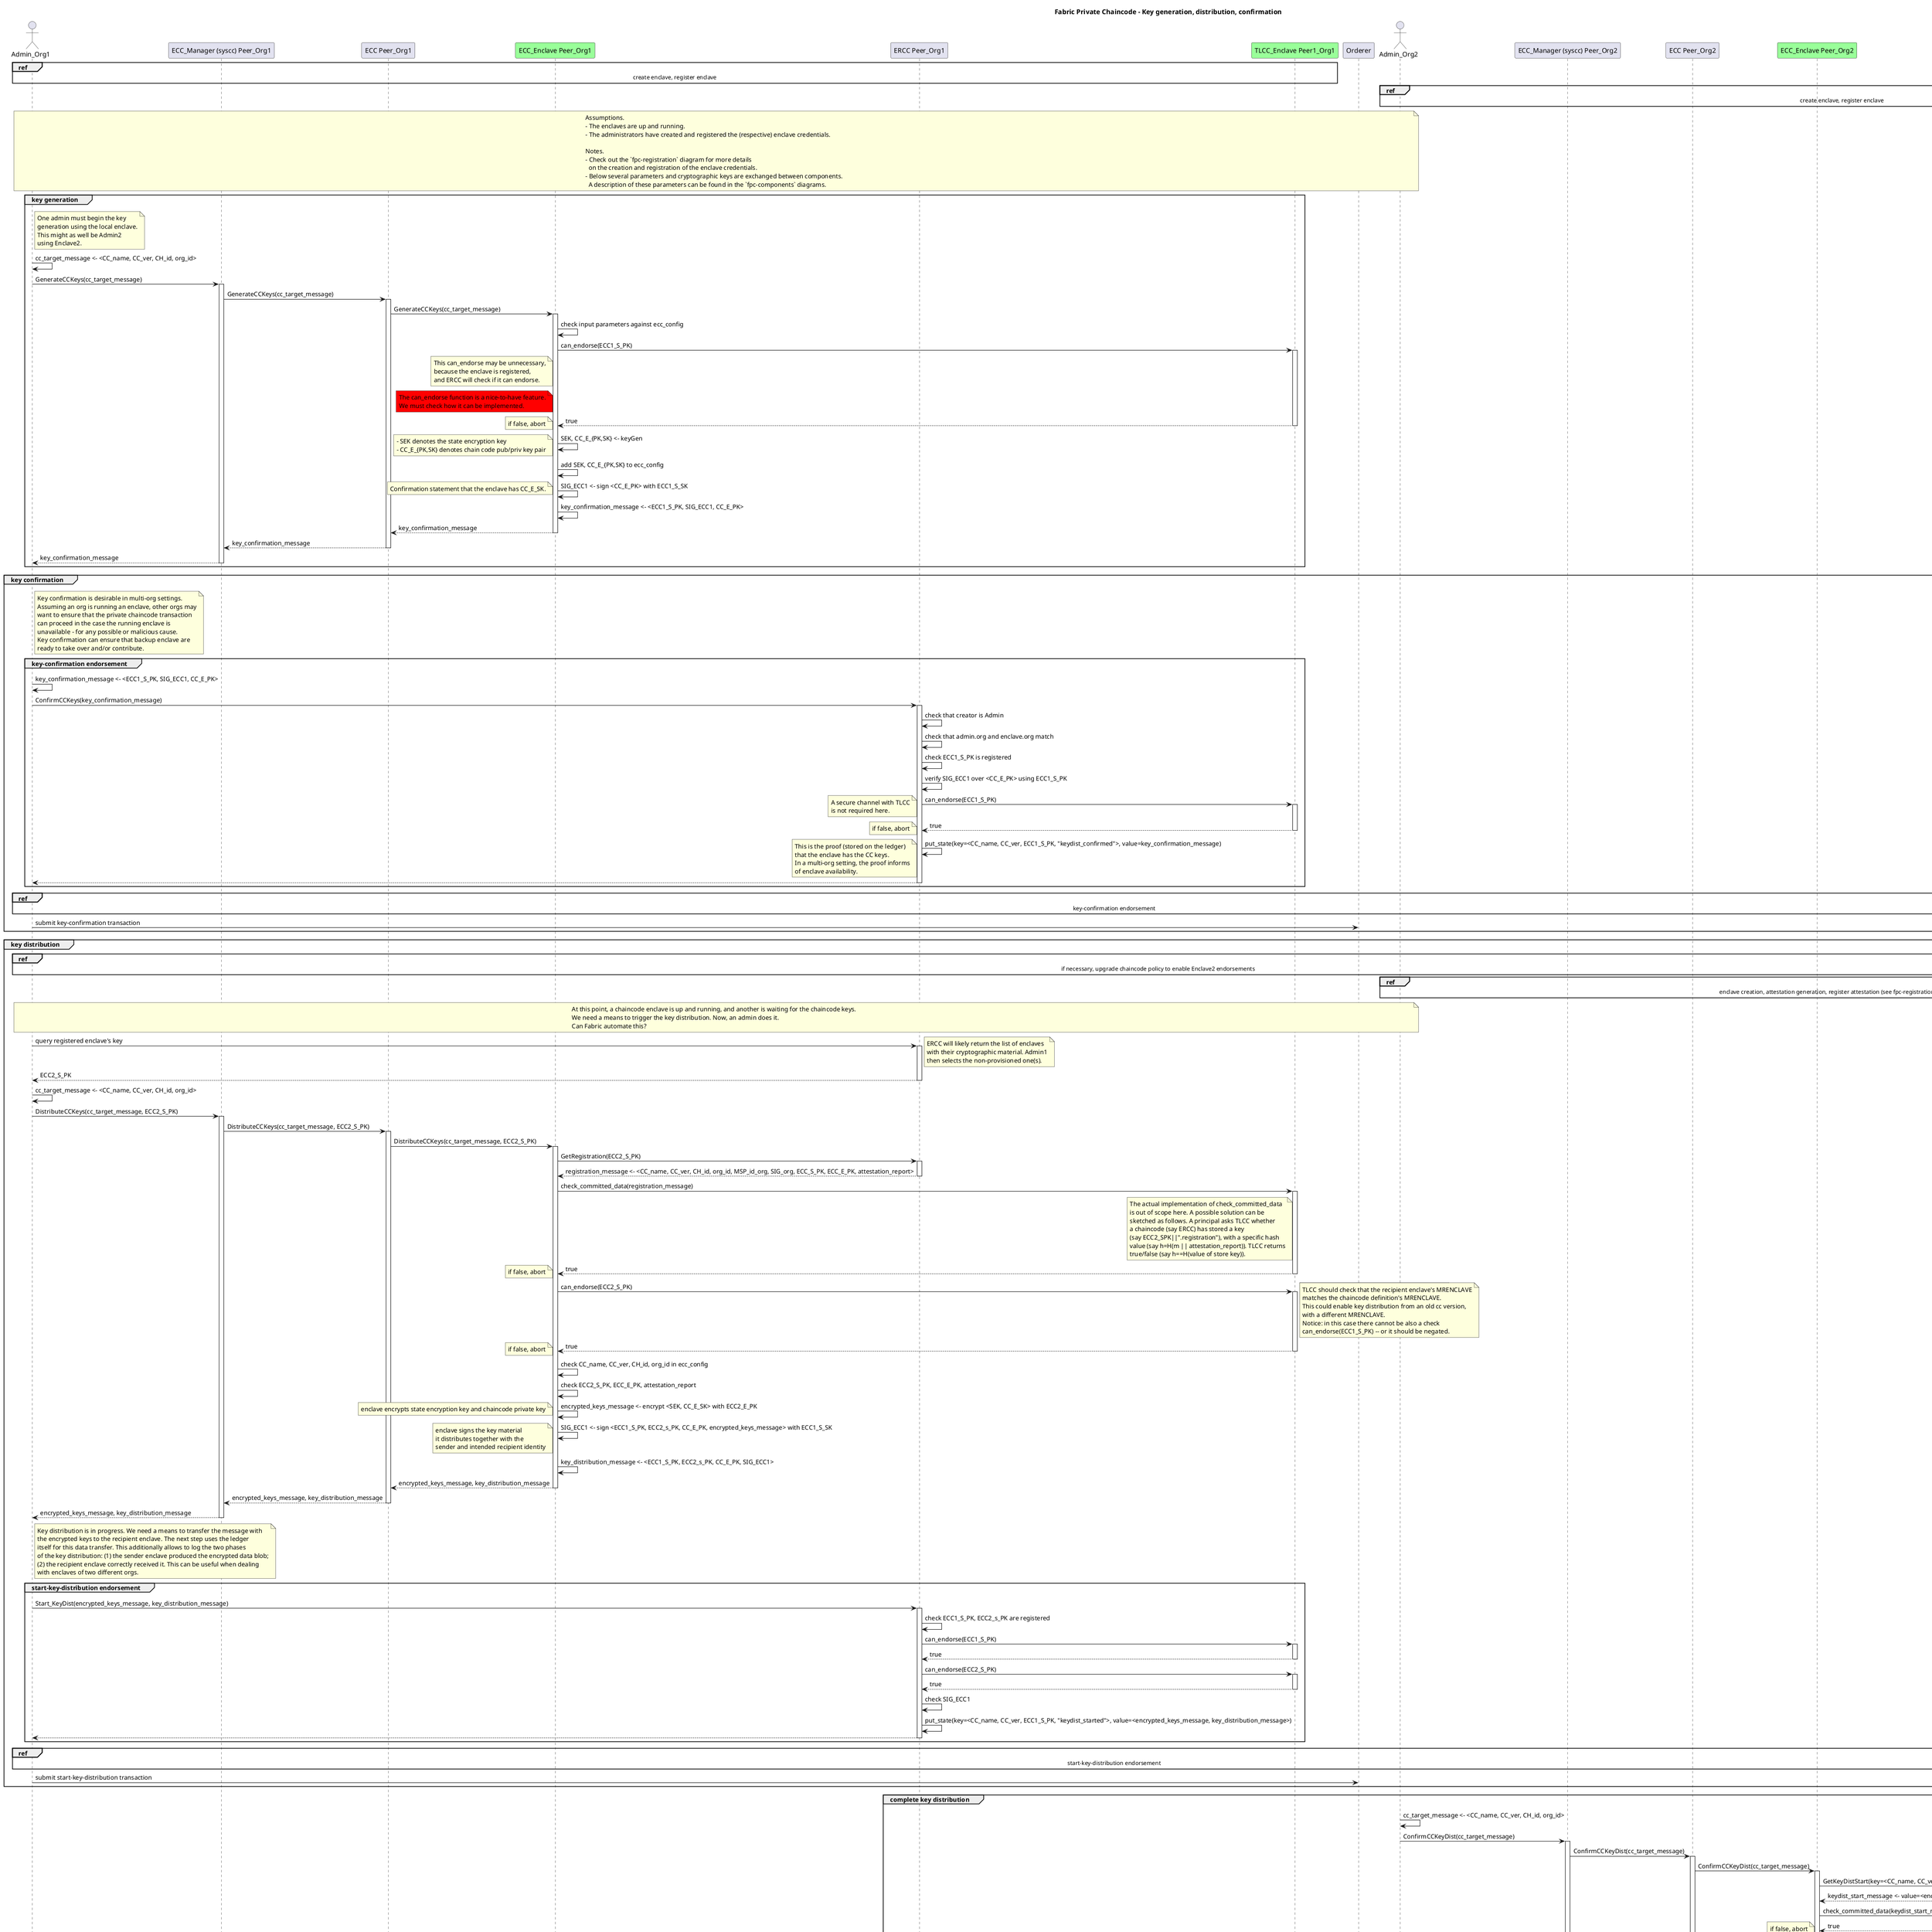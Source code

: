 /'
    Copyright 2020 Intel Corporation
    Copyright IBM Corp. All Rights Reserved.

    SPDX-License-Identifier: Apache-2.0
'/

@startuml

!pragma teoz true

hide footbox
title Foot Box removed

title Fabric Private Chaincode - Key generation, distribution, confirmation 

actor       "Admin_Org1" as Admin1
participant "ECC_Manager (syscc) Peer_Org1" as ECC_Manager1
participant "ECC Peer_Org1" as ECC1
participant "ECC_Enclave Peer_Org1" as Enclave1 #99FF99
participant "ERCC Peer_Org1" as ERCC1
participant "TLCC_Enclave Peer1_Org1" as TLCC_Enclave1 #99FF99

participant Orderer as Orderer

actor	    "Admin_Org2" as Admin2
participant "ECC_Manager (syscc) Peer_Org2" as ECC_Manager2
participant "ECC Peer_Org2" as ECC2
participant "ECC_Enclave Peer_Org2" as Enclave2 #99FF99
participant "ERCC Peer_Org2" as ERCC2
participant "TLCC_Enclave Peer_Org1" as TLCC_Enclave2 #99FF99

ref over Admin1, ECC_Manager1, ECC1, Enclave1, ERCC1, TLCC_Enclave1
    create enclave, register enclave
end ref
ref over Admin2, ECC_Manager2, ECC2, Enclave2, ERCC2, TLCC_Enclave2
    create enclave, register enclave
end ref

note over Admin1, Admin2
    Assumptions.
    - The enclaves are up and running.
    - The administrators have created and registered the (respective) enclave credentials.

    Notes.
    - Check out the `fpc-registration` diagram for more details
      on the creation and registration of the enclave credentials.
    - Below several parameters and cryptographic keys are exchanged between components.
      A description of these parameters can be found in the `fpc-components` diagrams.
end note

group key generation

  note right Admin1
    One admin must begin the key
    generation using the local enclave.
    This might as well be Admin2
    using Enclave2.
  end note
  Admin1        -> Admin1       :   cc_target_message <- <CC_name, CC_ver, CH_id, org_id>
  Admin1        -> ECC_Manager1 ++: GenerateCCKeys(cc_target_message)

  ECC_Manager1  -> ECC1         ++: GenerateCCKeys(cc_target_message)
  ECC1          -> Enclave1     ++: GenerateCCKeys(cc_target_message)
  Enclave1      -> Enclave1     :   check input parameters against ecc_config 
  Enclave1      -> TLCC_Enclave1++: can_endorse(ECC1_S_PK)
    note left of Enclave1
        This can_endorse may be unnecessary,
        because the enclave is registered,
        and ERCC will check if it can endorse.
    end note
    note left of Enclave1 #ff0000
        The can_endorse function is a nice-to-have feature.
        We must check how it can be implemented.
    end note

  return true
    note left
        if false, abort
    end note

  Enclave1      -> Enclave1     :   SEK, CC_E_{PK,SK} <- keyGen
    note left
        - SEK denotes the state encryption key
        - CC_E_{PK,SK} denotes chain code pub/priv key pair
    end note
  Enclave1      -> Enclave1     :   add SEK, CC_E_{PK,SK} to ecc_config
  Enclave1      -> Enclave1     : SIG_ECC1 <- sign <CC_E_PK> with ECC1_S_SK
    note left
        Confirmation statement that the enclave has CC_E_SK.
    end note

  Enclave1      -> Enclave1     :   key_confirmation_message <- <ECC1_S_PK, SIG_ECC1, CC_E_PK>

  return key_confirmation_message /'ECC1 -> Enclave1'/
  return key_confirmation_message /'ECC_Manager1 -> ECC1'/

  return key_confirmation_message /'Admin1 -> ECC_Manager1'/

end group

group key confirmation

  note right of Admin1
    Key confirmation is desirable in multi-org settings.
    Assuming an org is running an enclave, other orgs may
    want to ensure that the private chaincode transaction
    can proceed in the case the running enclave is
    unavailable - for any possible or malicious cause.
    Key confirmation can ensure that backup enclave are
    ready to take over and/or contribute.
  end note
  group key-confirmation endorsement
    Admin1  -> Admin1       :   key_confirmation_message <- <ECC1_S_PK, SIG_ECC1, CC_E_PK>
    Admin1  -> ERCC1        ++: ConfirmCCKeys(key_confirmation_message)
    ERCC1   -> ERCC1        :   check that creator is Admin
    ERCC1   -> ERCC1        :   check that admin.org and enclave.org match
    ERCC1   -> ERCC1        :   check ECC1_S_PK is registered
    ERCC1   -> ERCC1        :   verify SIG_ECC1 over <CC_E_PK> using ECC1_S_PK
    ERCC1   -> TLCC_Enclave1++: can_endorse(ECC1_S_PK)
        note left
            A secure channel with TLCC
            is not required here.
        end note
    return true
    note left
        if false, abort
    end note
    ERCC1   -> ERCC1    :   put_state(key=<CC_name, CC_ver, ECC1_S_PK, "keydist_confirmed">, value=key_confirmation_message)
        note left
            This is the proof (stored on the ledger)
            that the enclave has the CC keys.
            In a multi-org setting, the proof informs
            of enclave availability.
        end note

    return /'Admin1 -> ERCC1'/

  end group

  ref over Admin1, ERCC2
    key-confirmation endorsement
  end ref

  Admin1 -> Orderer: submit key-confirmation transaction

end group


group key distribution
  ref over Admin1, TLCC_Enclave1, Admin2, TLCC_Enclave2
    if necessary, upgrade chaincode policy to enable Enclave2 endorsements
  end ref 
  
  ref over Admin2, ECC_Manager2, ECC2, Enclave2, ERCC2, TLCC_Enclave2
    enclave creation, attestation generation, register attestation (see fpc-registration-new.puml)
  end ref

  note over Admin1, Admin2
    At this point, a chaincode enclave is up and running, and another is waiting for the chaincode keys.
    We need a means to trigger the key distribution. Now, an admin does it.
    Can Fabric automate this?
  end note

  Admin1        -> ERCC1            ++: query registered enclave's key
    note right
        ERCC will likely return the list of enclaves
        with their cryptographic material. Admin1
        then selects the non-provisioned one(s).
    end note
  return ECC2_S_PK /'Admin1 -> ERCC1'/

  Admin1        -> Admin1           :   cc_target_message <- <CC_name, CC_ver, CH_id, org_id>
  Admin1        -> ECC_Manager1     ++: DistributeCCKeys(cc_target_message, ECC2_S_PK)
  ECC_Manager1  -> ECC1             ++: DistributeCCKeys(cc_target_message, ECC2_S_PK)
  ECC1          -> Enclave1         ++: DistributeCCKeys(cc_target_message, ECC2_S_PK)
  Enclave1      -> ERCC1            ++: GetRegistration(ECC2_S_PK)
  return registration_message <- <CC_name, CC_ver, CH_id, org_id, MSP_id_org, SIG_org, ECC_S_PK, ECC_E_PK, attestation_report> /'Enclave1 -> ERCC1'/
  Enclave1      -> TLCC_Enclave1    ++: check_committed_data(registration_message)
  note left of TLCC_Enclave1
    The actual implementation of check_committed_data
    is out of scope here. A possible solution can be
    sketched as follows. A principal asks TLCC whether
    a chaincode (say ERCC) has stored a key
    (say ECC2_SPK||".registration"), with a specific hash
    value (say h=H(m || attestation_report)). TLCC returns
    true/false (say h==H(value of store key)).
  end note
  return true /'Enclave1 -> TLCC_Enclave1'/
    note left
        if false, abort
    end note
  Enclave1      -> TLCC_Enclave1    ++: can_endorse(ECC2_S_PK)
    note right
        TLCC checks the endorsement policy to determine
        if the recipient enclave is an eligible endorser.
    end note
    note right
        TLCC should check that the recipient enclave's MRENCLAVE
        matches the chaincode definition's MRENCLAVE.
        This could enable key distribution from an old cc version,
        with a different MRENCLAVE.
        Notice: in this case there cannot be also a check
        can_endorse(ECC1_S_PK) -- or it should be negated.
    end note
  return true /'Enclave1 -> TLCC_Enclave1'/
    note left
        if false, abort
    end note
  Enclave1      -> Enclave1         :   check CC_name, CC_ver, CH_id, org_id in ecc_config
  Enclave1      -> Enclave1         :   check ECC2_S_PK, ECC_E_PK, attestation_report
  Enclave1      -> Enclave1         :   encrypted_keys_message <- encrypt <SEK, CC_E_SK> with ECC2_E_PK
    note left
        enclave encrypts state encryption key and chaincode private key
    end note

  Enclave1      -> Enclave1         :   SIG_ECC1 <- sign <ECC1_S_PK, ECC2_s_PK, CC_E_PK, encrypted_keys_message> with ECC1_S_SK
    note left
        enclave signs the key material
        it distributes together with the
        sender and intended recipient identity
    end note

  Enclave1      -> Enclave1         :   key_distribution_message <- <ECC1_S_PK, ECC2_s_PK, CC_E_PK, SIG_ECC1>

  return encrypted_keys_message, key_distribution_message /'ECC1 -> Enclave1'/
  return encrypted_keys_message, key_distribution_message /'ECC_Manager1 -> ECC1'/
  return encrypted_keys_message, key_distribution_message /'Admin1 -> ECC_Manager1'/

  note right Admin1
    Key distribution is in progress. We need a means to transfer the message with
    the encrypted keys to the recipient enclave. The next step uses the ledger
    itself for this data transfer. This additionally allows to log the two phases
    of the key distribution: (1) the sender enclave produced the encrypted data blob;
    (2) the recipient enclave correctly received it. This can be useful when dealing
    with enclaves of two different orgs.
  end note

  group start-key-distribution endorsement
    Admin1      -> ERCC1            ++: Start_KeyDist(encrypted_keys_message, key_distribution_message)
    ERCC1       -> ERCC1            :   check ECC1_S_PK, ECC2_s_PK are registered
    ERCC1       -> TLCC_Enclave1++: can_endorse(ECC1_S_PK)
    return true
    ERCC1       -> TLCC_Enclave1++: can_endorse(ECC2_S_PK)
    return true
    ERCC1       -> ERCC1            :   check SIG_ECC1
    ERCC1       -> ERCC1            :   put_state(key=<CC_name, CC_ver, ECC1_S_PK, "keydist_started">, value=<encrypted_keys_message, key_distribution_message>)
    return /'Admin1 -> ERCC1'/
  end group

  ref over Admin1, ERCC2
    start-key-distribution endorsement
  end ref

  Admin1 -> Orderer: submit start-key-distribution transaction
end group

group complete key distribution
  Admin2        -> Admin2           :   cc_target_message <- <CC_name, CC_ver, CH_id, org_id>
  Admin2        -> ECC_Manager2     ++: ConfirmCCKeyDist(cc_target_message)
  ECC_Manager2  -> ECC2             ++: ConfirmCCKeyDist(cc_target_message)
  ECC2          -> Enclave2         ++: ConfirmCCKeyDist(cc_target_message)
  Enclave2      -> ERCC2            ++: GetKeyDistStart(key=<CC_name, CC_ver, ECC2_S_PK, "keydist_started">)
  return keydist_start_message <- value=<encrypted_keys_message, key_distribution_message> /'Enclave2 -> ERCC2'/
  Enclave2      -> TLCC_Enclave2    ++: check_committed_data(keydist_start_message)
  return true /'Enclave2 -> TLCC_Enclave2'/
    note left
        if false, abort
    end note
  Enclave2      -> ERCC2            ++: GetRegistration(ECC1_S_PK)
  return registration_message <- <CC_name, CC_ver, CH_id, org_id, MSP_id_org, SIG_org, ECC1_S_PK, ECC1_E_PK, attestation_report> /'Enclave2 -> ERCC2'/
  Enclave2      -> TLCC_Enclave2    ++: check_committed_data(registration_message)
  return true /'Enclave2 -> TLCC_Enclave2'/
    note left
        if false, abort
    end note
  Enclave2      -> Enclave2         :   verify attestation report
  Enclave2      -> Enclave2         :   verify ECC1_S_PK matches in registration_message and keydist_start_message
  Enclave2      -> Enclave2         :   verify SIG_ECC1
  Enclave2      -> Enclave2         :   SEK, CC_E_SK <- decrypt(keydist_start_message.encrypted_keys_message) with ECC2_E_SK

  Enclave2      -> Enclave2         :   SIG_ECC2 <- sign <CC_E_PK> with ECC2_S_SK
  Enclave2      -> Enclave2         :   key_confirmation_message <- <ECC2_S_PK, SIG_ECC2, CC_E_PK>

  return key_confirmation_message, /'Enclave2 -> ECC2'/
  return key_confirmation_message, /'ECC2 -> ECC_Manager2'/

  return key_confirmation_message /'Admin2 -> ECC_Manager2'/

  ref over ERCC1, Admin2, ERCC2, Orderer
    key confirmation (same as that from Admin1)
  end ref

end group

@enduml
